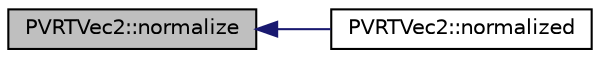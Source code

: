 digraph "PVRTVec2::normalize"
{
  edge [fontname="Helvetica",fontsize="10",labelfontname="Helvetica",labelfontsize="10"];
  node [fontname="Helvetica",fontsize="10",shape=record];
  rankdir="LR";
  Node1 [label="PVRTVec2::normalize",height=0.2,width=0.4,color="black", fillcolor="grey75", style="filled", fontcolor="black"];
  Node1 -> Node2 [dir="back",color="midnightblue",fontsize="10",style="solid",fontname="Helvetica"];
  Node2 [label="PVRTVec2::normalized",height=0.2,width=0.4,color="black", fillcolor="white", style="filled",URL="$struct_p_v_r_t_vec2.html#ad52d2d36f8f462b5e796cc2489b23c15",tooltip="returns a normalized vector of the same direction as this vector "];
}
